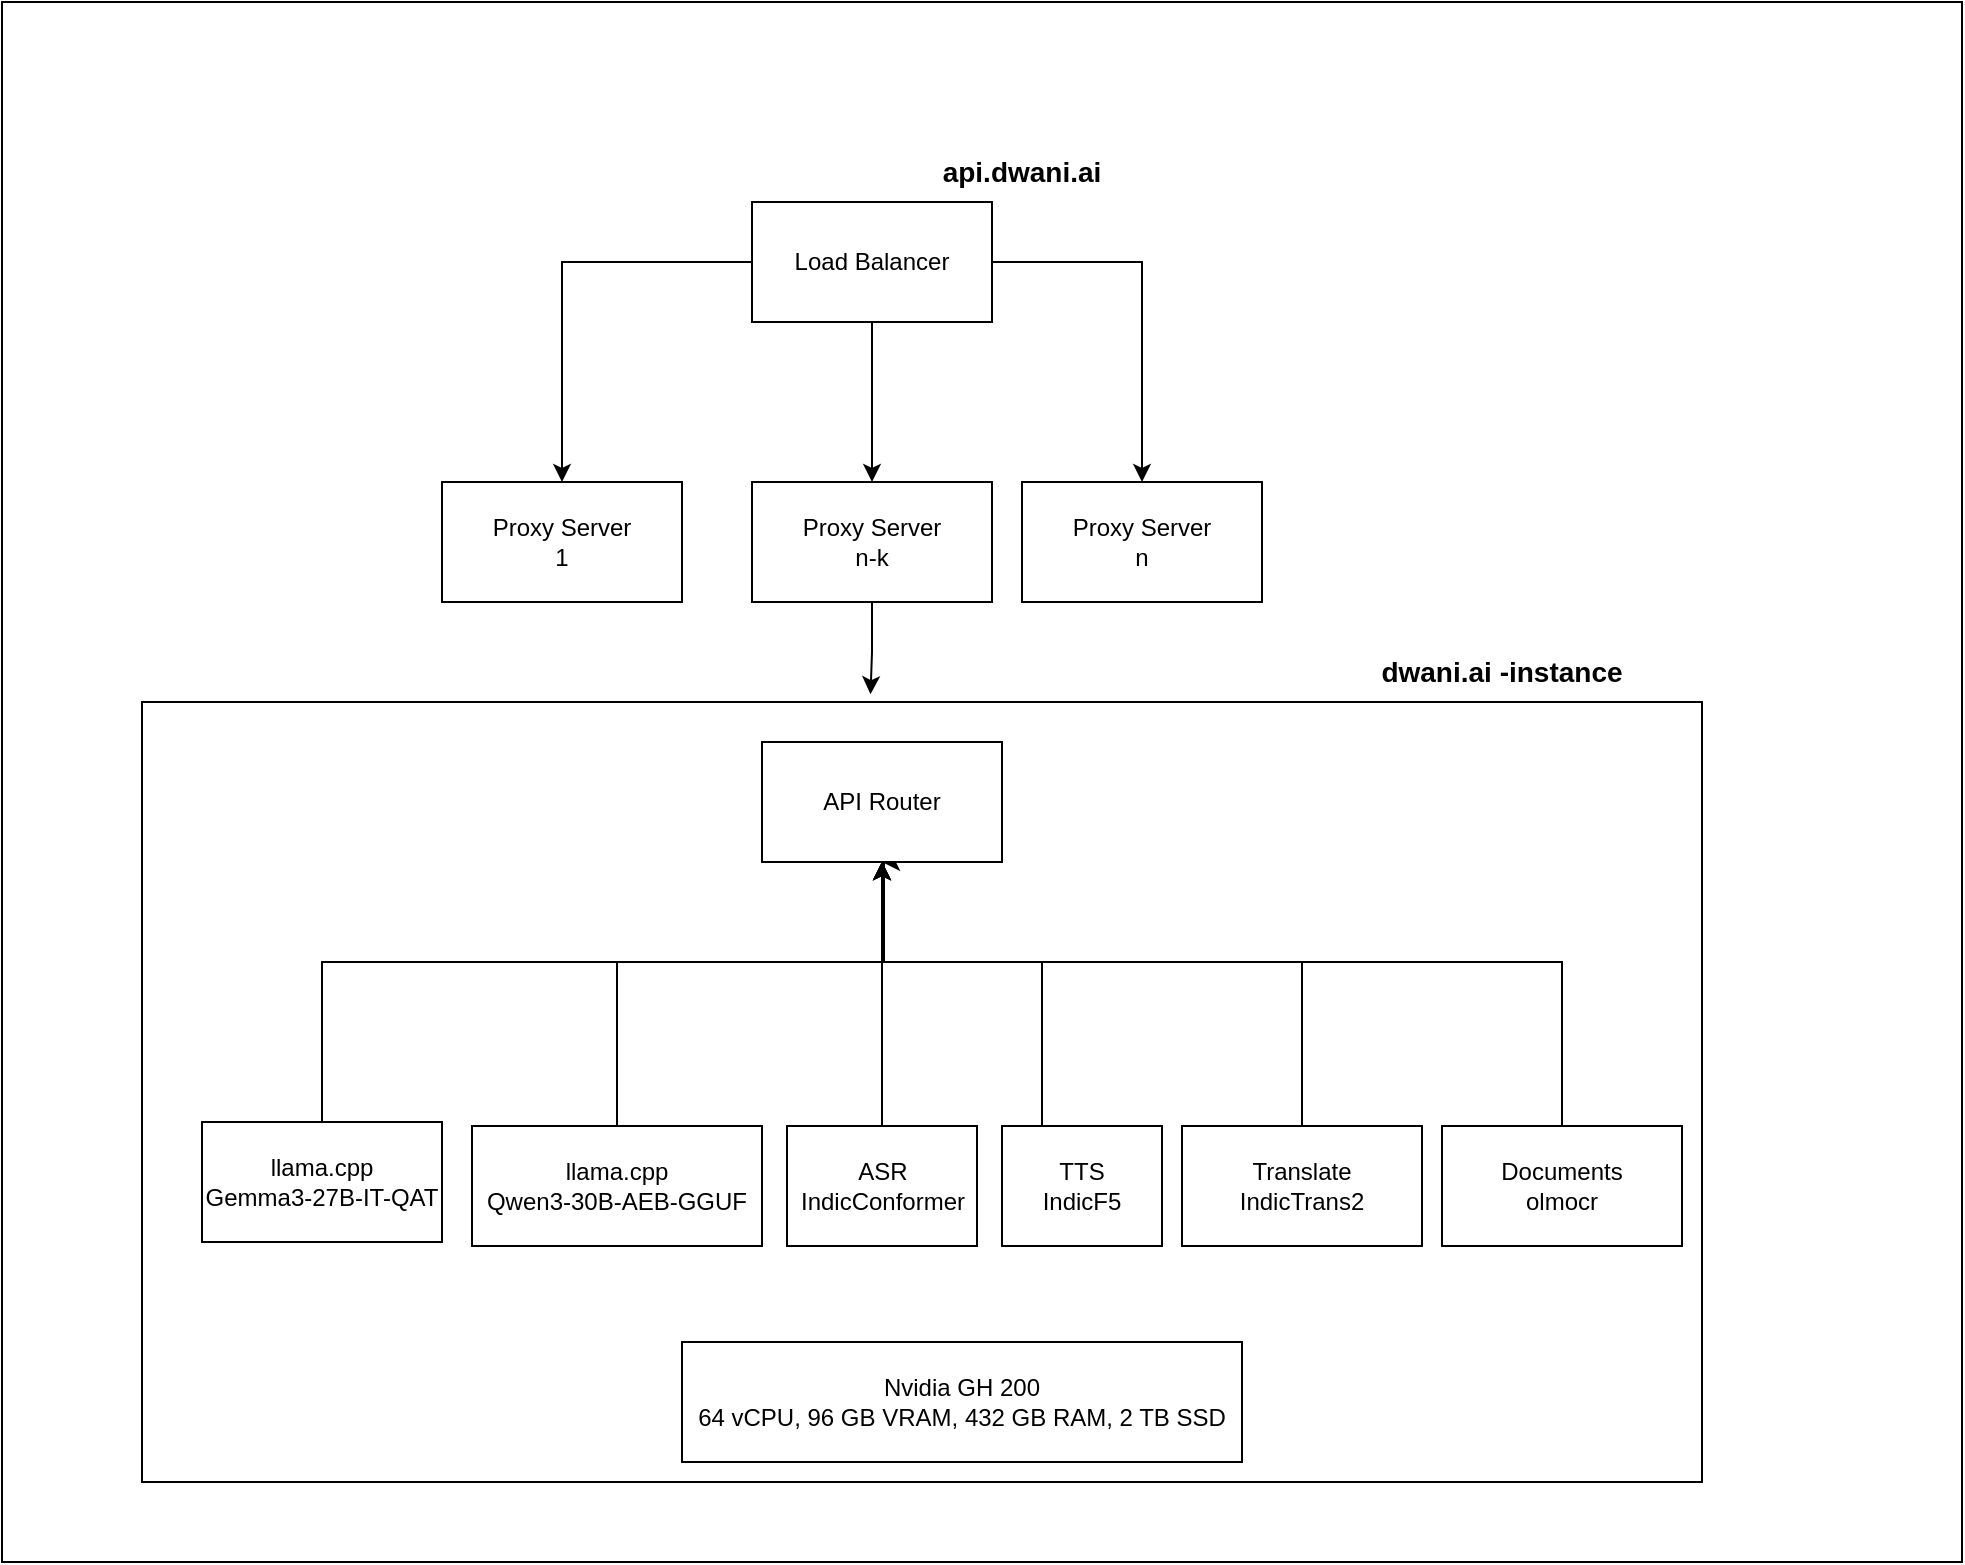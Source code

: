 <mxfile version="27.0.9">
  <diagram name="Page-1" id="BmSdOeZuzdqFtE4mL2rG">
    <mxGraphModel dx="2206" dy="800" grid="1" gridSize="10" guides="1" tooltips="1" connect="1" arrows="1" fold="1" page="1" pageScale="1" pageWidth="850" pageHeight="1100" math="0" shadow="0">
      <root>
        <mxCell id="0" />
        <mxCell id="1" parent="0" />
        <mxCell id="356vMVxwl8-AX2X-nnep-1" value="&lt;div&gt;Nvidia GH 200&lt;/div&gt;&lt;div&gt;64 vCPU, 96 GB VRAM, 432 GB RAM, 2 TB SSD&lt;/div&gt;" style="rounded=0;whiteSpace=wrap;html=1;" vertex="1" parent="1">
          <mxGeometry x="330" y="690" width="280" height="60" as="geometry" />
        </mxCell>
        <mxCell id="356vMVxwl8-AX2X-nnep-19" style="edgeStyle=orthogonalEdgeStyle;rounded=0;orthogonalLoop=1;jettySize=auto;html=1;entryX=0.5;entryY=1;entryDx=0;entryDy=0;" edge="1" parent="1" source="356vMVxwl8-AX2X-nnep-2" target="356vMVxwl8-AX2X-nnep-11">
          <mxGeometry relative="1" as="geometry">
            <Array as="points">
              <mxPoint x="150" y="500" />
              <mxPoint x="430" y="500" />
            </Array>
          </mxGeometry>
        </mxCell>
        <mxCell id="356vMVxwl8-AX2X-nnep-2" value="&lt;div&gt;llama.cpp&lt;/div&gt;&lt;div&gt;Gemma3-27B-IT-QAT&lt;/div&gt;" style="rounded=0;whiteSpace=wrap;html=1;" vertex="1" parent="1">
          <mxGeometry x="90" y="580" width="120" height="60" as="geometry" />
        </mxCell>
        <mxCell id="356vMVxwl8-AX2X-nnep-20" style="edgeStyle=orthogonalEdgeStyle;rounded=0;orthogonalLoop=1;jettySize=auto;html=1;entryX=0.5;entryY=1;entryDx=0;entryDy=0;" edge="1" parent="1" source="356vMVxwl8-AX2X-nnep-3" target="356vMVxwl8-AX2X-nnep-11">
          <mxGeometry relative="1" as="geometry">
            <Array as="points">
              <mxPoint x="298" y="500" />
              <mxPoint x="430" y="500" />
            </Array>
          </mxGeometry>
        </mxCell>
        <mxCell id="356vMVxwl8-AX2X-nnep-3" value="&lt;div&gt;llama.cpp&lt;/div&gt;&lt;div&gt;Qwen3-30B-AEB-GGUF&lt;/div&gt;" style="rounded=0;whiteSpace=wrap;html=1;" vertex="1" parent="1">
          <mxGeometry x="225" y="582" width="145" height="60" as="geometry" />
        </mxCell>
        <mxCell id="356vMVxwl8-AX2X-nnep-17" style="edgeStyle=orthogonalEdgeStyle;rounded=0;orthogonalLoop=1;jettySize=auto;html=1;" edge="1" parent="1" source="356vMVxwl8-AX2X-nnep-4" target="356vMVxwl8-AX2X-nnep-11">
          <mxGeometry relative="1" as="geometry" />
        </mxCell>
        <mxCell id="356vMVxwl8-AX2X-nnep-4" value="&lt;div&gt;ASR&lt;/div&gt;&lt;div&gt;IndicConformer&lt;/div&gt;" style="rounded=0;whiteSpace=wrap;html=1;" vertex="1" parent="1">
          <mxGeometry x="382.5" y="582" width="95" height="60" as="geometry" />
        </mxCell>
        <mxCell id="356vMVxwl8-AX2X-nnep-18" style="edgeStyle=orthogonalEdgeStyle;rounded=0;orthogonalLoop=1;jettySize=auto;html=1;" edge="1" parent="1" source="356vMVxwl8-AX2X-nnep-5">
          <mxGeometry relative="1" as="geometry">
            <mxPoint x="430" y="450" as="targetPoint" />
            <Array as="points">
              <mxPoint x="510" y="500" />
              <mxPoint x="431" y="500" />
            </Array>
          </mxGeometry>
        </mxCell>
        <mxCell id="356vMVxwl8-AX2X-nnep-5" value="&lt;div&gt;TTS&lt;/div&gt;&lt;div&gt;IndicF5&lt;/div&gt;" style="rounded=0;whiteSpace=wrap;html=1;" vertex="1" parent="1">
          <mxGeometry x="490" y="582" width="80" height="60" as="geometry" />
        </mxCell>
        <mxCell id="356vMVxwl8-AX2X-nnep-21" style="edgeStyle=orthogonalEdgeStyle;rounded=0;orthogonalLoop=1;jettySize=auto;html=1;entryX=0.5;entryY=1;entryDx=0;entryDy=0;" edge="1" parent="1" source="356vMVxwl8-AX2X-nnep-6" target="356vMVxwl8-AX2X-nnep-11">
          <mxGeometry relative="1" as="geometry">
            <Array as="points">
              <mxPoint x="640" y="500" />
              <mxPoint x="430" y="500" />
            </Array>
          </mxGeometry>
        </mxCell>
        <mxCell id="356vMVxwl8-AX2X-nnep-6" value="&lt;div&gt;Translate&lt;/div&gt;&lt;div&gt;IndicTrans2&lt;/div&gt;" style="rounded=0;whiteSpace=wrap;html=1;" vertex="1" parent="1">
          <mxGeometry x="580" y="582" width="120" height="60" as="geometry" />
        </mxCell>
        <mxCell id="356vMVxwl8-AX2X-nnep-22" style="edgeStyle=orthogonalEdgeStyle;rounded=0;orthogonalLoop=1;jettySize=auto;html=1;entryX=0.5;entryY=1;entryDx=0;entryDy=0;" edge="1" parent="1" source="356vMVxwl8-AX2X-nnep-7" target="356vMVxwl8-AX2X-nnep-11">
          <mxGeometry relative="1" as="geometry">
            <Array as="points">
              <mxPoint x="770" y="500" />
              <mxPoint x="430" y="500" />
            </Array>
          </mxGeometry>
        </mxCell>
        <mxCell id="356vMVxwl8-AX2X-nnep-7" value="&lt;div&gt;Documents&lt;/div&gt;&lt;div&gt;olmocr&lt;/div&gt;" style="rounded=0;whiteSpace=wrap;html=1;" vertex="1" parent="1">
          <mxGeometry x="710" y="582" width="120" height="60" as="geometry" />
        </mxCell>
        <mxCell id="356vMVxwl8-AX2X-nnep-9" value="&lt;font style=&quot;font-size: 14px;&quot;&gt;&lt;b&gt;dwani.ai -instance&lt;/b&gt;&lt;/font&gt;" style="text;html=1;align=center;verticalAlign=middle;whiteSpace=wrap;rounded=0;" vertex="1" parent="1">
          <mxGeometry x="670" y="340" width="140" height="30" as="geometry" />
        </mxCell>
        <mxCell id="356vMVxwl8-AX2X-nnep-11" value="API Router" style="rounded=0;whiteSpace=wrap;html=1;" vertex="1" parent="1">
          <mxGeometry x="370" y="390" width="120" height="60" as="geometry" />
        </mxCell>
        <mxCell id="356vMVxwl8-AX2X-nnep-23" value="" style="rounded=0;whiteSpace=wrap;html=1;fillColor=none;" vertex="1" parent="1">
          <mxGeometry x="60" y="370" width="780" height="390" as="geometry" />
        </mxCell>
        <mxCell id="356vMVxwl8-AX2X-nnep-24" value="&lt;div&gt;Proxy Server&lt;/div&gt;&lt;div&gt;n-k&lt;/div&gt;" style="rounded=0;whiteSpace=wrap;html=1;" vertex="1" parent="1">
          <mxGeometry x="365" y="260" width="120" height="60" as="geometry" />
        </mxCell>
        <mxCell id="356vMVxwl8-AX2X-nnep-25" value="&lt;div&gt;Proxy Server&lt;/div&gt;&lt;div&gt;1&lt;/div&gt;" style="rounded=0;whiteSpace=wrap;html=1;" vertex="1" parent="1">
          <mxGeometry x="210" y="260" width="120" height="60" as="geometry" />
        </mxCell>
        <mxCell id="356vMVxwl8-AX2X-nnep-26" value="&lt;div&gt;Proxy Server&lt;/div&gt;&lt;div&gt;n&lt;/div&gt;" style="rounded=0;whiteSpace=wrap;html=1;" vertex="1" parent="1">
          <mxGeometry x="500" y="260" width="120" height="60" as="geometry" />
        </mxCell>
        <mxCell id="356vMVxwl8-AX2X-nnep-27" style="edgeStyle=orthogonalEdgeStyle;rounded=0;orthogonalLoop=1;jettySize=auto;html=1;entryX=0.467;entryY=-0.01;entryDx=0;entryDy=0;entryPerimeter=0;" edge="1" parent="1" source="356vMVxwl8-AX2X-nnep-24" target="356vMVxwl8-AX2X-nnep-23">
          <mxGeometry relative="1" as="geometry" />
        </mxCell>
        <mxCell id="356vMVxwl8-AX2X-nnep-29" style="edgeStyle=orthogonalEdgeStyle;rounded=0;orthogonalLoop=1;jettySize=auto;html=1;entryX=0.5;entryY=0;entryDx=0;entryDy=0;" edge="1" parent="1" source="356vMVxwl8-AX2X-nnep-28" target="356vMVxwl8-AX2X-nnep-24">
          <mxGeometry relative="1" as="geometry" />
        </mxCell>
        <mxCell id="356vMVxwl8-AX2X-nnep-32" style="edgeStyle=orthogonalEdgeStyle;rounded=0;orthogonalLoop=1;jettySize=auto;html=1;entryX=0.5;entryY=0;entryDx=0;entryDy=0;" edge="1" parent="1" source="356vMVxwl8-AX2X-nnep-28" target="356vMVxwl8-AX2X-nnep-25">
          <mxGeometry relative="1" as="geometry" />
        </mxCell>
        <mxCell id="356vMVxwl8-AX2X-nnep-28" value="Load Balancer" style="rounded=0;whiteSpace=wrap;html=1;" vertex="1" parent="1">
          <mxGeometry x="365" y="120" width="120" height="60" as="geometry" />
        </mxCell>
        <mxCell id="356vMVxwl8-AX2X-nnep-31" style="edgeStyle=orthogonalEdgeStyle;rounded=0;orthogonalLoop=1;jettySize=auto;html=1;entryX=0.5;entryY=0;entryDx=0;entryDy=0;" edge="1" parent="1" source="356vMVxwl8-AX2X-nnep-28" target="356vMVxwl8-AX2X-nnep-26">
          <mxGeometry relative="1" as="geometry" />
        </mxCell>
        <mxCell id="356vMVxwl8-AX2X-nnep-33" value="&lt;font style=&quot;font-size: 14px;&quot;&gt;&lt;b&gt;api.dwani.ai&lt;/b&gt;&lt;/font&gt;" style="text;html=1;align=center;verticalAlign=middle;whiteSpace=wrap;rounded=0;" vertex="1" parent="1">
          <mxGeometry x="470" y="90" width="60" height="30" as="geometry" />
        </mxCell>
        <mxCell id="356vMVxwl8-AX2X-nnep-34" value="" style="rounded=0;whiteSpace=wrap;html=1;fillColor=none;" vertex="1" parent="1">
          <mxGeometry x="-10" y="20" width="980" height="780" as="geometry" />
        </mxCell>
      </root>
    </mxGraphModel>
  </diagram>
</mxfile>
